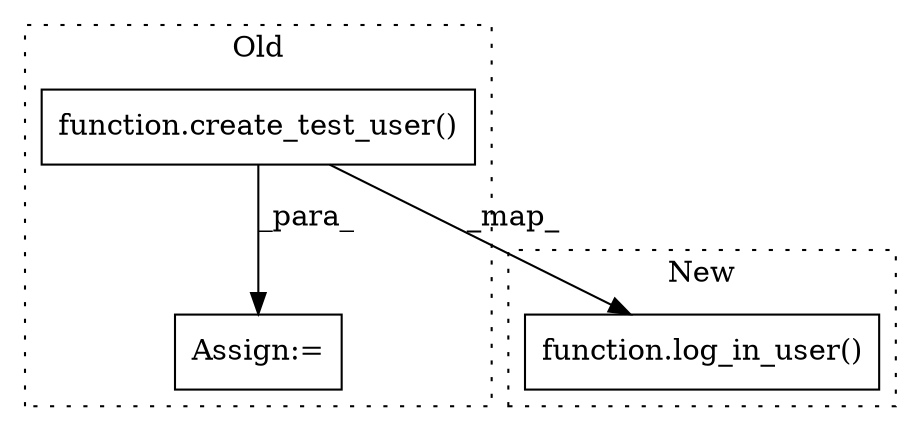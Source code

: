 digraph G {
subgraph cluster0 {
1 [label="function.create_test_user()" a="75" s="615,649" l="17,1" shape="box"];
3 [label="Assign:=" a="68" s="612" l="3" shape="box"];
label = "Old";
style="dotted";
}
subgraph cluster1 {
2 [label="function.log_in_user()" a="75" s="635,664" l="12,1" shape="box"];
label = "New";
style="dotted";
}
1 -> 2 [label="_map_"];
1 -> 3 [label="_para_"];
}
